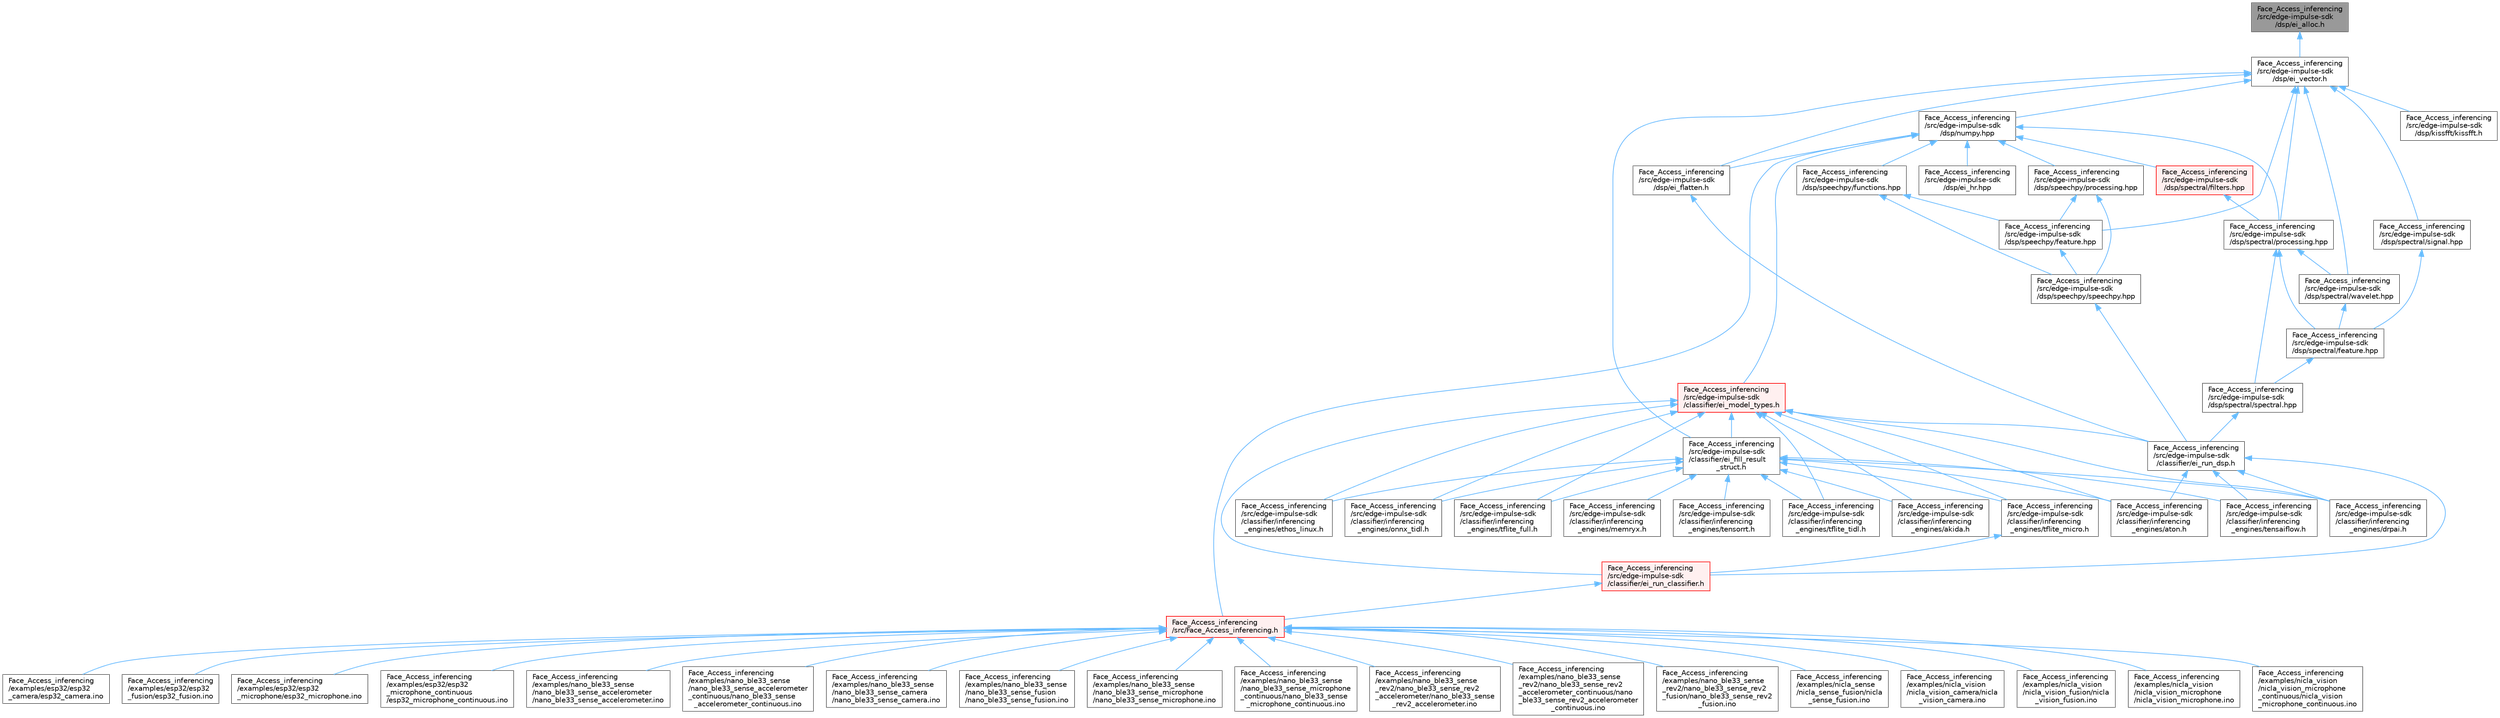 digraph "Face_Access_inferencing/src/edge-impulse-sdk/dsp/ei_alloc.h"
{
 // LATEX_PDF_SIZE
  bgcolor="transparent";
  edge [fontname=Helvetica,fontsize=10,labelfontname=Helvetica,labelfontsize=10];
  node [fontname=Helvetica,fontsize=10,shape=box,height=0.2,width=0.4];
  Node1 [id="Node000001",label="Face_Access_inferencing\l/src/edge-impulse-sdk\l/dsp/ei_alloc.h",height=0.2,width=0.4,color="gray40", fillcolor="grey60", style="filled", fontcolor="black",tooltip=" "];
  Node1 -> Node2 [id="edge1_Node000001_Node000002",dir="back",color="steelblue1",style="solid",tooltip=" "];
  Node2 [id="Node000002",label="Face_Access_inferencing\l/src/edge-impulse-sdk\l/dsp/ei_vector.h",height=0.2,width=0.4,color="grey40", fillcolor="white", style="filled",URL="$ei__vector_8h.html",tooltip=" "];
  Node2 -> Node3 [id="edge2_Node000002_Node000003",dir="back",color="steelblue1",style="solid",tooltip=" "];
  Node3 [id="Node000003",label="Face_Access_inferencing\l/src/edge-impulse-sdk\l/classifier/ei_fill_result\l_struct.h",height=0.2,width=0.4,color="grey40", fillcolor="white", style="filled",URL="$ei__fill__result__struct_8h.html",tooltip=" "];
  Node3 -> Node4 [id="edge3_Node000003_Node000004",dir="back",color="steelblue1",style="solid",tooltip=" "];
  Node4 [id="Node000004",label="Face_Access_inferencing\l/src/edge-impulse-sdk\l/classifier/inferencing\l_engines/akida.h",height=0.2,width=0.4,color="grey40", fillcolor="white", style="filled",URL="$akida_8h.html",tooltip=" "];
  Node3 -> Node5 [id="edge4_Node000003_Node000005",dir="back",color="steelblue1",style="solid",tooltip=" "];
  Node5 [id="Node000005",label="Face_Access_inferencing\l/src/edge-impulse-sdk\l/classifier/inferencing\l_engines/aton.h",height=0.2,width=0.4,color="grey40", fillcolor="white", style="filled",URL="$aton_8h.html",tooltip=" "];
  Node3 -> Node6 [id="edge5_Node000003_Node000006",dir="back",color="steelblue1",style="solid",tooltip=" "];
  Node6 [id="Node000006",label="Face_Access_inferencing\l/src/edge-impulse-sdk\l/classifier/inferencing\l_engines/drpai.h",height=0.2,width=0.4,color="grey40", fillcolor="white", style="filled",URL="$drpai_8h.html",tooltip=" "];
  Node3 -> Node7 [id="edge6_Node000003_Node000007",dir="back",color="steelblue1",style="solid",tooltip=" "];
  Node7 [id="Node000007",label="Face_Access_inferencing\l/src/edge-impulse-sdk\l/classifier/inferencing\l_engines/ethos_linux.h",height=0.2,width=0.4,color="grey40", fillcolor="white", style="filled",URL="$ethos__linux_8h.html",tooltip=" "];
  Node3 -> Node8 [id="edge7_Node000003_Node000008",dir="back",color="steelblue1",style="solid",tooltip=" "];
  Node8 [id="Node000008",label="Face_Access_inferencing\l/src/edge-impulse-sdk\l/classifier/inferencing\l_engines/memryx.h",height=0.2,width=0.4,color="grey40", fillcolor="white", style="filled",URL="$memryx_8h.html",tooltip=" "];
  Node3 -> Node9 [id="edge8_Node000003_Node000009",dir="back",color="steelblue1",style="solid",tooltip=" "];
  Node9 [id="Node000009",label="Face_Access_inferencing\l/src/edge-impulse-sdk\l/classifier/inferencing\l_engines/onnx_tidl.h",height=0.2,width=0.4,color="grey40", fillcolor="white", style="filled",URL="$onnx__tidl_8h.html",tooltip=" "];
  Node3 -> Node10 [id="edge9_Node000003_Node000010",dir="back",color="steelblue1",style="solid",tooltip=" "];
  Node10 [id="Node000010",label="Face_Access_inferencing\l/src/edge-impulse-sdk\l/classifier/inferencing\l_engines/tensaiflow.h",height=0.2,width=0.4,color="grey40", fillcolor="white", style="filled",URL="$tensaiflow_8h.html",tooltip=" "];
  Node3 -> Node11 [id="edge10_Node000003_Node000011",dir="back",color="steelblue1",style="solid",tooltip=" "];
  Node11 [id="Node000011",label="Face_Access_inferencing\l/src/edge-impulse-sdk\l/classifier/inferencing\l_engines/tensorrt.h",height=0.2,width=0.4,color="grey40", fillcolor="white", style="filled",URL="$tensorrt_8h.html",tooltip=" "];
  Node3 -> Node12 [id="edge11_Node000003_Node000012",dir="back",color="steelblue1",style="solid",tooltip=" "];
  Node12 [id="Node000012",label="Face_Access_inferencing\l/src/edge-impulse-sdk\l/classifier/inferencing\l_engines/tflite_full.h",height=0.2,width=0.4,color="grey40", fillcolor="white", style="filled",URL="$tflite__full_8h.html",tooltip=" "];
  Node3 -> Node13 [id="edge12_Node000003_Node000013",dir="back",color="steelblue1",style="solid",tooltip=" "];
  Node13 [id="Node000013",label="Face_Access_inferencing\l/src/edge-impulse-sdk\l/classifier/inferencing\l_engines/tflite_micro.h",height=0.2,width=0.4,color="grey40", fillcolor="white", style="filled",URL="$tflite__micro_8h.html",tooltip=" "];
  Node13 -> Node14 [id="edge13_Node000013_Node000014",dir="back",color="steelblue1",style="solid",tooltip=" "];
  Node14 [id="Node000014",label="Face_Access_inferencing\l/src/edge-impulse-sdk\l/classifier/ei_run_classifier.h",height=0.2,width=0.4,color="red", fillcolor="#FFF0F0", style="filled",URL="$ei__run__classifier_8h.html",tooltip=" "];
  Node14 -> Node16 [id="edge14_Node000014_Node000016",dir="back",color="steelblue1",style="solid",tooltip=" "];
  Node16 [id="Node000016",label="Face_Access_inferencing\l/src/Face_Access_inferencing.h",height=0.2,width=0.4,color="red", fillcolor="#FFF0F0", style="filled",URL="$_face___access__inferencing_8h.html",tooltip=" "];
  Node16 -> Node17 [id="edge15_Node000016_Node000017",dir="back",color="steelblue1",style="solid",tooltip=" "];
  Node17 [id="Node000017",label="Face_Access_inferencing\l/examples/esp32/esp32\l_camera/esp32_camera.ino",height=0.2,width=0.4,color="grey40", fillcolor="white", style="filled",URL="$esp32__camera_8ino.html",tooltip=" "];
  Node16 -> Node18 [id="edge16_Node000016_Node000018",dir="back",color="steelblue1",style="solid",tooltip=" "];
  Node18 [id="Node000018",label="Face_Access_inferencing\l/examples/esp32/esp32\l_fusion/esp32_fusion.ino",height=0.2,width=0.4,color="grey40", fillcolor="white", style="filled",URL="$esp32__fusion_8ino.html",tooltip=" "];
  Node16 -> Node19 [id="edge17_Node000016_Node000019",dir="back",color="steelblue1",style="solid",tooltip=" "];
  Node19 [id="Node000019",label="Face_Access_inferencing\l/examples/esp32/esp32\l_microphone/esp32_microphone.ino",height=0.2,width=0.4,color="grey40", fillcolor="white", style="filled",URL="$esp32__microphone_8ino.html",tooltip=" "];
  Node16 -> Node20 [id="edge18_Node000016_Node000020",dir="back",color="steelblue1",style="solid",tooltip=" "];
  Node20 [id="Node000020",label="Face_Access_inferencing\l/examples/esp32/esp32\l_microphone_continuous\l/esp32_microphone_continuous.ino",height=0.2,width=0.4,color="grey40", fillcolor="white", style="filled",URL="$esp32__microphone__continuous_8ino.html",tooltip=" "];
  Node16 -> Node21 [id="edge19_Node000016_Node000021",dir="back",color="steelblue1",style="solid",tooltip=" "];
  Node21 [id="Node000021",label="Face_Access_inferencing\l/examples/nano_ble33_sense\l/nano_ble33_sense_accelerometer\l/nano_ble33_sense_accelerometer.ino",height=0.2,width=0.4,color="grey40", fillcolor="white", style="filled",URL="$nano__ble33__sense__accelerometer_8ino.html",tooltip=" "];
  Node16 -> Node22 [id="edge20_Node000016_Node000022",dir="back",color="steelblue1",style="solid",tooltip=" "];
  Node22 [id="Node000022",label="Face_Access_inferencing\l/examples/nano_ble33_sense\l/nano_ble33_sense_accelerometer\l_continuous/nano_ble33_sense\l_accelerometer_continuous.ino",height=0.2,width=0.4,color="grey40", fillcolor="white", style="filled",URL="$nano__ble33__sense__accelerometer__continuous_8ino.html",tooltip=" "];
  Node16 -> Node23 [id="edge21_Node000016_Node000023",dir="back",color="steelblue1",style="solid",tooltip=" "];
  Node23 [id="Node000023",label="Face_Access_inferencing\l/examples/nano_ble33_sense\l/nano_ble33_sense_camera\l/nano_ble33_sense_camera.ino",height=0.2,width=0.4,color="grey40", fillcolor="white", style="filled",URL="$nano__ble33__sense__camera_8ino.html",tooltip=" "];
  Node16 -> Node24 [id="edge22_Node000016_Node000024",dir="back",color="steelblue1",style="solid",tooltip=" "];
  Node24 [id="Node000024",label="Face_Access_inferencing\l/examples/nano_ble33_sense\l/nano_ble33_sense_fusion\l/nano_ble33_sense_fusion.ino",height=0.2,width=0.4,color="grey40", fillcolor="white", style="filled",URL="$nano__ble33__sense__fusion_8ino.html",tooltip=" "];
  Node16 -> Node25 [id="edge23_Node000016_Node000025",dir="back",color="steelblue1",style="solid",tooltip=" "];
  Node25 [id="Node000025",label="Face_Access_inferencing\l/examples/nano_ble33_sense\l/nano_ble33_sense_microphone\l/nano_ble33_sense_microphone.ino",height=0.2,width=0.4,color="grey40", fillcolor="white", style="filled",URL="$nano__ble33__sense__microphone_8ino.html",tooltip=" "];
  Node16 -> Node26 [id="edge24_Node000016_Node000026",dir="back",color="steelblue1",style="solid",tooltip=" "];
  Node26 [id="Node000026",label="Face_Access_inferencing\l/examples/nano_ble33_sense\l/nano_ble33_sense_microphone\l_continuous/nano_ble33_sense\l_microphone_continuous.ino",height=0.2,width=0.4,color="grey40", fillcolor="white", style="filled",URL="$nano__ble33__sense__microphone__continuous_8ino.html",tooltip=" "];
  Node16 -> Node27 [id="edge25_Node000016_Node000027",dir="back",color="steelblue1",style="solid",tooltip=" "];
  Node27 [id="Node000027",label="Face_Access_inferencing\l/examples/nano_ble33_sense\l_rev2/nano_ble33_sense_rev2\l_accelerometer/nano_ble33_sense\l_rev2_accelerometer.ino",height=0.2,width=0.4,color="grey40", fillcolor="white", style="filled",URL="$nano__ble33__sense__rev2__accelerometer_8ino.html",tooltip=" "];
  Node16 -> Node28 [id="edge26_Node000016_Node000028",dir="back",color="steelblue1",style="solid",tooltip=" "];
  Node28 [id="Node000028",label="Face_Access_inferencing\l/examples/nano_ble33_sense\l_rev2/nano_ble33_sense_rev2\l_accelerometer_continuous/nano\l_ble33_sense_rev2_accelerometer\l_continuous.ino",height=0.2,width=0.4,color="grey40", fillcolor="white", style="filled",URL="$nano__ble33__sense__rev2__accelerometer__continuous_8ino.html",tooltip=" "];
  Node16 -> Node29 [id="edge27_Node000016_Node000029",dir="back",color="steelblue1",style="solid",tooltip=" "];
  Node29 [id="Node000029",label="Face_Access_inferencing\l/examples/nano_ble33_sense\l_rev2/nano_ble33_sense_rev2\l_fusion/nano_ble33_sense_rev2\l_fusion.ino",height=0.2,width=0.4,color="grey40", fillcolor="white", style="filled",URL="$nano__ble33__sense__rev2__fusion_8ino.html",tooltip=" "];
  Node16 -> Node30 [id="edge28_Node000016_Node000030",dir="back",color="steelblue1",style="solid",tooltip=" "];
  Node30 [id="Node000030",label="Face_Access_inferencing\l/examples/nicla_sense\l/nicla_sense_fusion/nicla\l_sense_fusion.ino",height=0.2,width=0.4,color="grey40", fillcolor="white", style="filled",URL="$nicla__sense__fusion_8ino.html",tooltip=" "];
  Node16 -> Node31 [id="edge29_Node000016_Node000031",dir="back",color="steelblue1",style="solid",tooltip=" "];
  Node31 [id="Node000031",label="Face_Access_inferencing\l/examples/nicla_vision\l/nicla_vision_camera/nicla\l_vision_camera.ino",height=0.2,width=0.4,color="grey40", fillcolor="white", style="filled",URL="$nicla__vision__camera_8ino.html",tooltip=" "];
  Node16 -> Node32 [id="edge30_Node000016_Node000032",dir="back",color="steelblue1",style="solid",tooltip=" "];
  Node32 [id="Node000032",label="Face_Access_inferencing\l/examples/nicla_vision\l/nicla_vision_fusion/nicla\l_vision_fusion.ino",height=0.2,width=0.4,color="grey40", fillcolor="white", style="filled",URL="$nicla__vision__fusion_8ino.html",tooltip=" "];
  Node16 -> Node33 [id="edge31_Node000016_Node000033",dir="back",color="steelblue1",style="solid",tooltip=" "];
  Node33 [id="Node000033",label="Face_Access_inferencing\l/examples/nicla_vision\l/nicla_vision_microphone\l/nicla_vision_microphone.ino",height=0.2,width=0.4,color="grey40", fillcolor="white", style="filled",URL="$nicla__vision__microphone_8ino.html",tooltip=" "];
  Node16 -> Node34 [id="edge32_Node000016_Node000034",dir="back",color="steelblue1",style="solid",tooltip=" "];
  Node34 [id="Node000034",label="Face_Access_inferencing\l/examples/nicla_vision\l/nicla_vision_microphone\l_continuous/nicla_vision\l_microphone_continuous.ino",height=0.2,width=0.4,color="grey40", fillcolor="white", style="filled",URL="$nicla__vision__microphone__continuous_8ino.html",tooltip=" "];
  Node3 -> Node46 [id="edge33_Node000003_Node000046",dir="back",color="steelblue1",style="solid",tooltip=" "];
  Node46 [id="Node000046",label="Face_Access_inferencing\l/src/edge-impulse-sdk\l/classifier/inferencing\l_engines/tflite_tidl.h",height=0.2,width=0.4,color="grey40", fillcolor="white", style="filled",URL="$tflite__tidl_8h.html",tooltip=" "];
  Node2 -> Node47 [id="edge34_Node000002_Node000047",dir="back",color="steelblue1",style="solid",tooltip=" "];
  Node47 [id="Node000047",label="Face_Access_inferencing\l/src/edge-impulse-sdk\l/dsp/ei_flatten.h",height=0.2,width=0.4,color="grey40", fillcolor="white", style="filled",URL="$ei__flatten_8h.html",tooltip=" "];
  Node47 -> Node48 [id="edge35_Node000047_Node000048",dir="back",color="steelblue1",style="solid",tooltip=" "];
  Node48 [id="Node000048",label="Face_Access_inferencing\l/src/edge-impulse-sdk\l/classifier/ei_run_dsp.h",height=0.2,width=0.4,color="grey40", fillcolor="white", style="filled",URL="$ei__run__dsp_8h.html",tooltip=" "];
  Node48 -> Node14 [id="edge36_Node000048_Node000014",dir="back",color="steelblue1",style="solid",tooltip=" "];
  Node48 -> Node5 [id="edge37_Node000048_Node000005",dir="back",color="steelblue1",style="solid",tooltip=" "];
  Node48 -> Node6 [id="edge38_Node000048_Node000006",dir="back",color="steelblue1",style="solid",tooltip=" "];
  Node48 -> Node10 [id="edge39_Node000048_Node000010",dir="back",color="steelblue1",style="solid",tooltip=" "];
  Node2 -> Node49 [id="edge40_Node000002_Node000049",dir="back",color="steelblue1",style="solid",tooltip=" "];
  Node49 [id="Node000049",label="Face_Access_inferencing\l/src/edge-impulse-sdk\l/dsp/kissfft/kissfft.h",height=0.2,width=0.4,color="grey40", fillcolor="white", style="filled",URL="$kissfft_8h.html",tooltip=" "];
  Node2 -> Node50 [id="edge41_Node000002_Node000050",dir="back",color="steelblue1",style="solid",tooltip=" "];
  Node50 [id="Node000050",label="Face_Access_inferencing\l/src/edge-impulse-sdk\l/dsp/numpy.hpp",height=0.2,width=0.4,color="grey40", fillcolor="white", style="filled",URL="$numpy_8hpp.html",tooltip=" "];
  Node50 -> Node16 [id="edge42_Node000050_Node000016",dir="back",color="steelblue1",style="solid",tooltip=" "];
  Node50 -> Node51 [id="edge43_Node000050_Node000051",dir="back",color="steelblue1",style="solid",tooltip=" "];
  Node51 [id="Node000051",label="Face_Access_inferencing\l/src/edge-impulse-sdk\l/classifier/ei_model_types.h",height=0.2,width=0.4,color="red", fillcolor="#FFF0F0", style="filled",URL="$ei__model__types_8h.html",tooltip=" "];
  Node51 -> Node3 [id="edge44_Node000051_Node000003",dir="back",color="steelblue1",style="solid",tooltip=" "];
  Node51 -> Node14 [id="edge45_Node000051_Node000014",dir="back",color="steelblue1",style="solid",tooltip=" "];
  Node51 -> Node48 [id="edge46_Node000051_Node000048",dir="back",color="steelblue1",style="solid",tooltip=" "];
  Node51 -> Node4 [id="edge47_Node000051_Node000004",dir="back",color="steelblue1",style="solid",tooltip=" "];
  Node51 -> Node5 [id="edge48_Node000051_Node000005",dir="back",color="steelblue1",style="solid",tooltip=" "];
  Node51 -> Node6 [id="edge49_Node000051_Node000006",dir="back",color="steelblue1",style="solid",tooltip=" "];
  Node51 -> Node7 [id="edge50_Node000051_Node000007",dir="back",color="steelblue1",style="solid",tooltip=" "];
  Node51 -> Node9 [id="edge51_Node000051_Node000009",dir="back",color="steelblue1",style="solid",tooltip=" "];
  Node51 -> Node12 [id="edge52_Node000051_Node000012",dir="back",color="steelblue1",style="solid",tooltip=" "];
  Node51 -> Node13 [id="edge53_Node000051_Node000013",dir="back",color="steelblue1",style="solid",tooltip=" "];
  Node51 -> Node46 [id="edge54_Node000051_Node000046",dir="back",color="steelblue1",style="solid",tooltip=" "];
  Node50 -> Node47 [id="edge55_Node000050_Node000047",dir="back",color="steelblue1",style="solid",tooltip=" "];
  Node50 -> Node60 [id="edge56_Node000050_Node000060",dir="back",color="steelblue1",style="solid",tooltip=" "];
  Node60 [id="Node000060",label="Face_Access_inferencing\l/src/edge-impulse-sdk\l/dsp/ei_hr.hpp",height=0.2,width=0.4,color="grey40", fillcolor="white", style="filled",URL="$ei__hr_8hpp.html",tooltip=" "];
  Node50 -> Node61 [id="edge57_Node000050_Node000061",dir="back",color="steelblue1",style="solid",tooltip=" "];
  Node61 [id="Node000061",label="Face_Access_inferencing\l/src/edge-impulse-sdk\l/dsp/spectral/filters.hpp",height=0.2,width=0.4,color="red", fillcolor="#FFF0F0", style="filled",URL="$filters_8hpp.html",tooltip=" "];
  Node61 -> Node63 [id="edge58_Node000061_Node000063",dir="back",color="steelblue1",style="solid",tooltip=" "];
  Node63 [id="Node000063",label="Face_Access_inferencing\l/src/edge-impulse-sdk\l/dsp/spectral/processing.hpp",height=0.2,width=0.4,color="grey40", fillcolor="white", style="filled",URL="$spectral_2processing_8hpp.html",tooltip=" "];
  Node63 -> Node64 [id="edge59_Node000063_Node000064",dir="back",color="steelblue1",style="solid",tooltip=" "];
  Node64 [id="Node000064",label="Face_Access_inferencing\l/src/edge-impulse-sdk\l/dsp/spectral/feature.hpp",height=0.2,width=0.4,color="grey40", fillcolor="white", style="filled",URL="$spectral_2feature_8hpp.html",tooltip=" "];
  Node64 -> Node65 [id="edge60_Node000064_Node000065",dir="back",color="steelblue1",style="solid",tooltip=" "];
  Node65 [id="Node000065",label="Face_Access_inferencing\l/src/edge-impulse-sdk\l/dsp/spectral/spectral.hpp",height=0.2,width=0.4,color="grey40", fillcolor="white", style="filled",URL="$spectral_8hpp.html",tooltip=" "];
  Node65 -> Node48 [id="edge61_Node000065_Node000048",dir="back",color="steelblue1",style="solid",tooltip=" "];
  Node63 -> Node65 [id="edge62_Node000063_Node000065",dir="back",color="steelblue1",style="solid",tooltip=" "];
  Node63 -> Node66 [id="edge63_Node000063_Node000066",dir="back",color="steelblue1",style="solid",tooltip=" "];
  Node66 [id="Node000066",label="Face_Access_inferencing\l/src/edge-impulse-sdk\l/dsp/spectral/wavelet.hpp",height=0.2,width=0.4,color="grey40", fillcolor="white", style="filled",URL="$wavelet_8hpp.html",tooltip=" "];
  Node66 -> Node64 [id="edge64_Node000066_Node000064",dir="back",color="steelblue1",style="solid",tooltip=" "];
  Node50 -> Node63 [id="edge65_Node000050_Node000063",dir="back",color="steelblue1",style="solid",tooltip=" "];
  Node50 -> Node67 [id="edge66_Node000050_Node000067",dir="back",color="steelblue1",style="solid",tooltip=" "];
  Node67 [id="Node000067",label="Face_Access_inferencing\l/src/edge-impulse-sdk\l/dsp/speechpy/functions.hpp",height=0.2,width=0.4,color="grey40", fillcolor="white", style="filled",URL="$functions_8hpp.html",tooltip=" "];
  Node67 -> Node68 [id="edge67_Node000067_Node000068",dir="back",color="steelblue1",style="solid",tooltip=" "];
  Node68 [id="Node000068",label="Face_Access_inferencing\l/src/edge-impulse-sdk\l/dsp/speechpy/feature.hpp",height=0.2,width=0.4,color="grey40", fillcolor="white", style="filled",URL="$speechpy_2feature_8hpp.html",tooltip=" "];
  Node68 -> Node69 [id="edge68_Node000068_Node000069",dir="back",color="steelblue1",style="solid",tooltip=" "];
  Node69 [id="Node000069",label="Face_Access_inferencing\l/src/edge-impulse-sdk\l/dsp/speechpy/speechpy.hpp",height=0.2,width=0.4,color="grey40", fillcolor="white", style="filled",URL="$speechpy_8hpp.html",tooltip=" "];
  Node69 -> Node48 [id="edge69_Node000069_Node000048",dir="back",color="steelblue1",style="solid",tooltip=" "];
  Node67 -> Node69 [id="edge70_Node000067_Node000069",dir="back",color="steelblue1",style="solid",tooltip=" "];
  Node50 -> Node70 [id="edge71_Node000050_Node000070",dir="back",color="steelblue1",style="solid",tooltip=" "];
  Node70 [id="Node000070",label="Face_Access_inferencing\l/src/edge-impulse-sdk\l/dsp/speechpy/processing.hpp",height=0.2,width=0.4,color="grey40", fillcolor="white", style="filled",URL="$speechpy_2processing_8hpp.html",tooltip=" "];
  Node70 -> Node68 [id="edge72_Node000070_Node000068",dir="back",color="steelblue1",style="solid",tooltip=" "];
  Node70 -> Node69 [id="edge73_Node000070_Node000069",dir="back",color="steelblue1",style="solid",tooltip=" "];
  Node2 -> Node63 [id="edge74_Node000002_Node000063",dir="back",color="steelblue1",style="solid",tooltip=" "];
  Node2 -> Node71 [id="edge75_Node000002_Node000071",dir="back",color="steelblue1",style="solid",tooltip=" "];
  Node71 [id="Node000071",label="Face_Access_inferencing\l/src/edge-impulse-sdk\l/dsp/spectral/signal.hpp",height=0.2,width=0.4,color="grey40", fillcolor="white", style="filled",URL="$signal_8hpp.html",tooltip=" "];
  Node71 -> Node64 [id="edge76_Node000071_Node000064",dir="back",color="steelblue1",style="solid",tooltip=" "];
  Node2 -> Node66 [id="edge77_Node000002_Node000066",dir="back",color="steelblue1",style="solid",tooltip=" "];
  Node2 -> Node68 [id="edge78_Node000002_Node000068",dir="back",color="steelblue1",style="solid",tooltip=" "];
}
